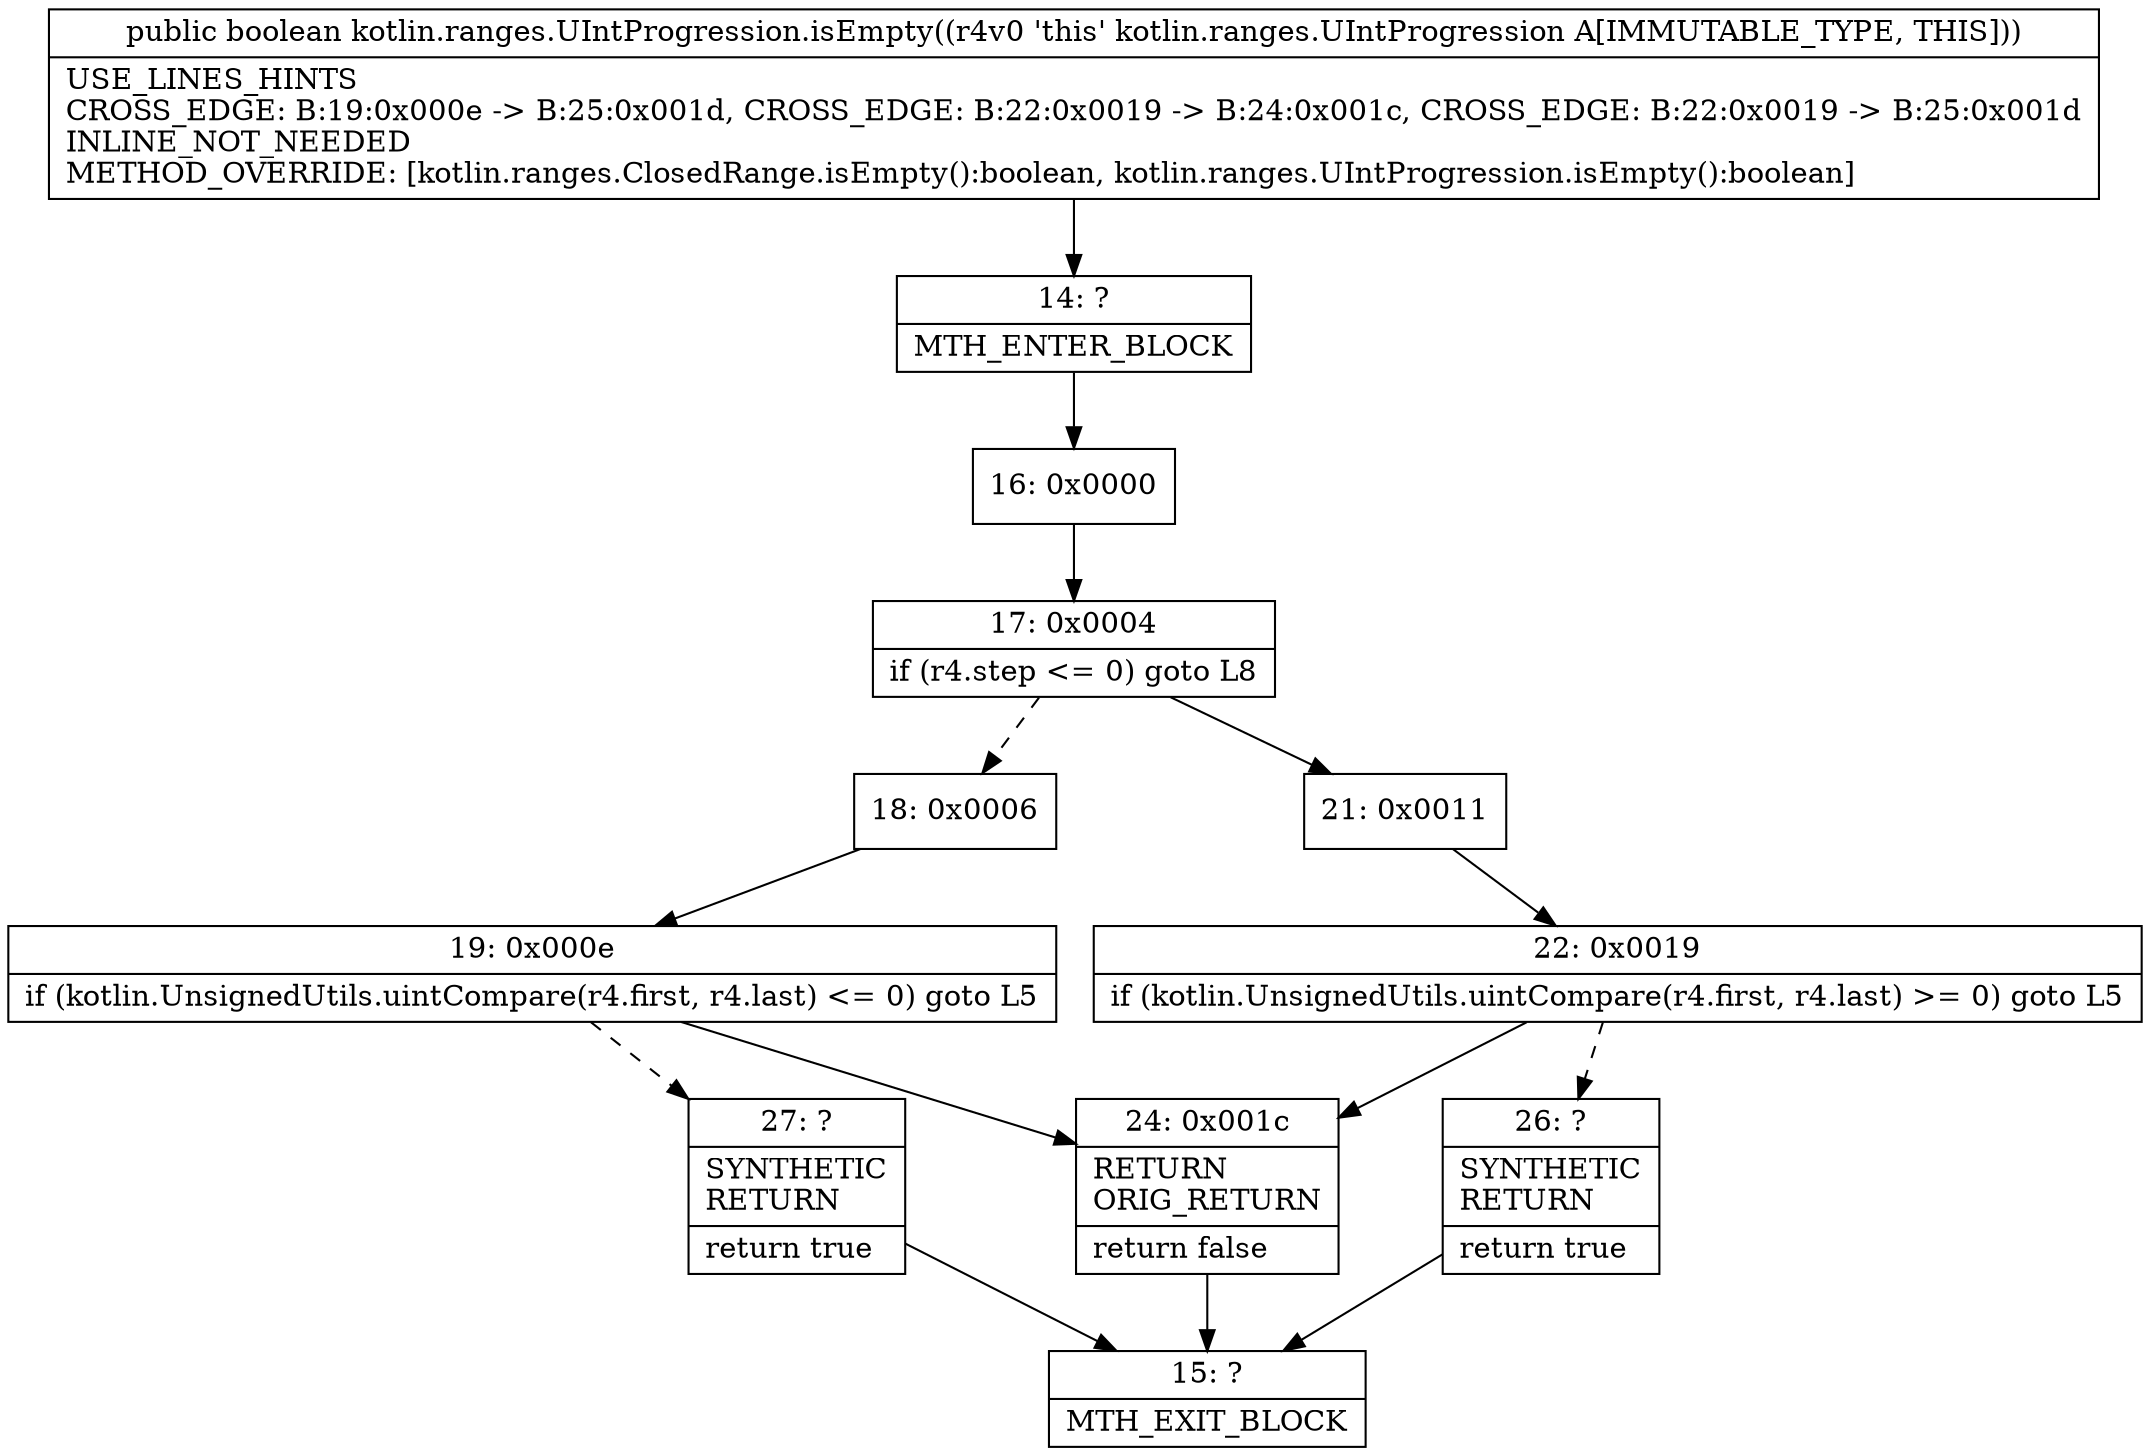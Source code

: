 digraph "CFG forkotlin.ranges.UIntProgression.isEmpty()Z" {
Node_14 [shape=record,label="{14\:\ ?|MTH_ENTER_BLOCK\l}"];
Node_16 [shape=record,label="{16\:\ 0x0000}"];
Node_17 [shape=record,label="{17\:\ 0x0004|if (r4.step \<= 0) goto L8\l}"];
Node_18 [shape=record,label="{18\:\ 0x0006}"];
Node_19 [shape=record,label="{19\:\ 0x000e|if (kotlin.UnsignedUtils.uintCompare(r4.first, r4.last) \<= 0) goto L5\l}"];
Node_24 [shape=record,label="{24\:\ 0x001c|RETURN\lORIG_RETURN\l|return false\l}"];
Node_15 [shape=record,label="{15\:\ ?|MTH_EXIT_BLOCK\l}"];
Node_27 [shape=record,label="{27\:\ ?|SYNTHETIC\lRETURN\l|return true\l}"];
Node_21 [shape=record,label="{21\:\ 0x0011}"];
Node_22 [shape=record,label="{22\:\ 0x0019|if (kotlin.UnsignedUtils.uintCompare(r4.first, r4.last) \>= 0) goto L5\l}"];
Node_26 [shape=record,label="{26\:\ ?|SYNTHETIC\lRETURN\l|return true\l}"];
MethodNode[shape=record,label="{public boolean kotlin.ranges.UIntProgression.isEmpty((r4v0 'this' kotlin.ranges.UIntProgression A[IMMUTABLE_TYPE, THIS]))  | USE_LINES_HINTS\lCROSS_EDGE: B:19:0x000e \-\> B:25:0x001d, CROSS_EDGE: B:22:0x0019 \-\> B:24:0x001c, CROSS_EDGE: B:22:0x0019 \-\> B:25:0x001d\lINLINE_NOT_NEEDED\lMETHOD_OVERRIDE: [kotlin.ranges.ClosedRange.isEmpty():boolean, kotlin.ranges.UIntProgression.isEmpty():boolean]\l}"];
MethodNode -> Node_14;Node_14 -> Node_16;
Node_16 -> Node_17;
Node_17 -> Node_18[style=dashed];
Node_17 -> Node_21;
Node_18 -> Node_19;
Node_19 -> Node_24;
Node_19 -> Node_27[style=dashed];
Node_24 -> Node_15;
Node_27 -> Node_15;
Node_21 -> Node_22;
Node_22 -> Node_24;
Node_22 -> Node_26[style=dashed];
Node_26 -> Node_15;
}

